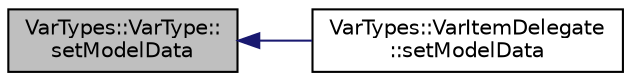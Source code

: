 digraph "VarTypes::VarType::setModelData"
{
 // INTERACTIVE_SVG=YES
  edge [fontname="Helvetica",fontsize="10",labelfontname="Helvetica",labelfontsize="10"];
  node [fontname="Helvetica",fontsize="10",shape=record];
  rankdir="LR";
  Node1 [label="VarTypes::VarType::\lsetModelData",height=0.2,width=0.4,color="black", fillcolor="grey75", style="filled", fontcolor="black"];
  Node1 -> Node2 [dir="back",color="midnightblue",fontsize="10",style="solid",fontname="Helvetica"];
  Node2 [label="VarTypes::VarItemDelegate\l::setModelData",height=0.2,width=0.4,color="black", fillcolor="white", style="filled",URL="$d0/d1c/class_var_types_1_1_var_item_delegate.html#a6dac1f1458c1aa57fd963e770c3b8b7c"];
}
